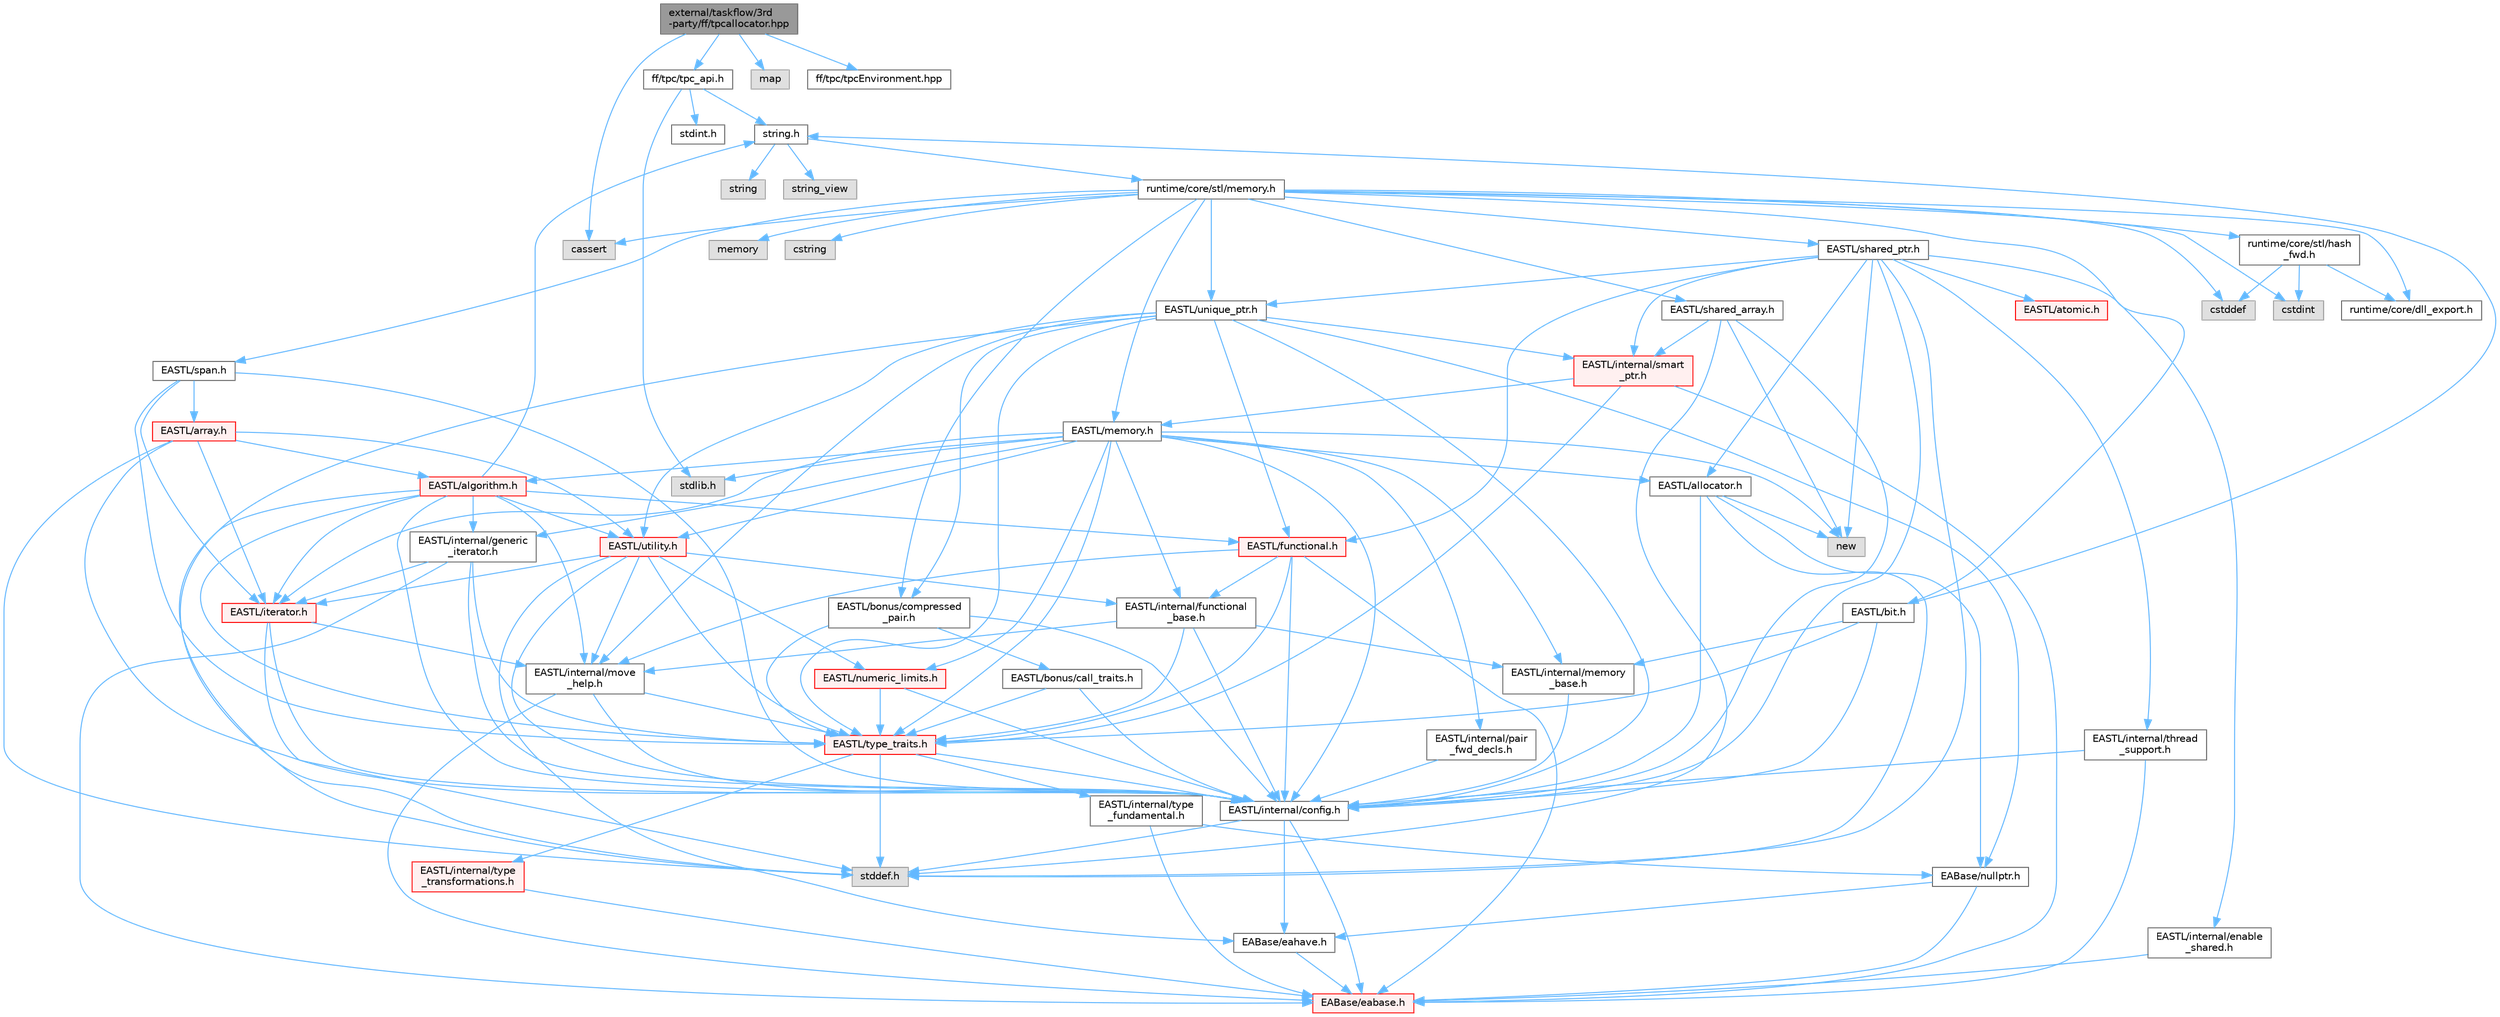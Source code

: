 digraph "external/taskflow/3rd-party/ff/tpcallocator.hpp"
{
 // LATEX_PDF_SIZE
  bgcolor="transparent";
  edge [fontname=Helvetica,fontsize=10,labelfontname=Helvetica,labelfontsize=10];
  node [fontname=Helvetica,fontsize=10,shape=box,height=0.2,width=0.4];
  Node1 [id="Node000001",label="external/taskflow/3rd\l-party/ff/tpcallocator.hpp",height=0.2,width=0.4,color="gray40", fillcolor="grey60", style="filled", fontcolor="black",tooltip=" "];
  Node1 -> Node2 [id="edge1_Node000001_Node000002",color="steelblue1",style="solid",tooltip=" "];
  Node2 [id="Node000002",label="cassert",height=0.2,width=0.4,color="grey60", fillcolor="#E0E0E0", style="filled",tooltip=" "];
  Node1 -> Node3 [id="edge2_Node000001_Node000003",color="steelblue1",style="solid",tooltip=" "];
  Node3 [id="Node000003",label="map",height=0.2,width=0.4,color="grey60", fillcolor="#E0E0E0", style="filled",tooltip=" "];
  Node1 -> Node4 [id="edge3_Node000001_Node000004",color="steelblue1",style="solid",tooltip=" "];
  Node4 [id="Node000004",label="ff/tpc/tpcEnvironment.hpp",height=0.2,width=0.4,color="grey40", fillcolor="white", style="filled",URL="$tpc_environment_8hpp.html",tooltip="This file includes the basic support for TPC platforms"];
  Node1 -> Node5 [id="edge4_Node000001_Node000005",color="steelblue1",style="solid",tooltip=" "];
  Node5 [id="Node000005",label="ff/tpc/tpc_api.h",height=0.2,width=0.4,color="grey40", fillcolor="white", style="filled",URL="$tpc__api_8h.html",tooltip="ThreadPoolComposer API for hardware threadpool integration. Low-level API to interface hardware accel..."];
  Node5 -> Node6 [id="edge5_Node000005_Node000006",color="steelblue1",style="solid",tooltip=" "];
  Node6 [id="Node000006",label="stdint.h",height=0.2,width=0.4,color="grey40", fillcolor="white", style="filled",URL="$stdint_8h.html",tooltip=" "];
  Node5 -> Node7 [id="edge6_Node000005_Node000007",color="steelblue1",style="solid",tooltip=" "];
  Node7 [id="Node000007",label="stdlib.h",height=0.2,width=0.4,color="grey60", fillcolor="#E0E0E0", style="filled",tooltip=" "];
  Node5 -> Node8 [id="edge7_Node000005_Node000008",color="steelblue1",style="solid",tooltip=" "];
  Node8 [id="Node000008",label="string.h",height=0.2,width=0.4,color="grey40", fillcolor="white", style="filled",URL="$string_8h.html",tooltip=" "];
  Node8 -> Node9 [id="edge8_Node000008_Node000009",color="steelblue1",style="solid",tooltip=" "];
  Node9 [id="Node000009",label="string",height=0.2,width=0.4,color="grey60", fillcolor="#E0E0E0", style="filled",tooltip=" "];
  Node8 -> Node10 [id="edge9_Node000008_Node000010",color="steelblue1",style="solid",tooltip=" "];
  Node10 [id="Node000010",label="string_view",height=0.2,width=0.4,color="grey60", fillcolor="#E0E0E0", style="filled",tooltip=" "];
  Node8 -> Node11 [id="edge10_Node000008_Node000011",color="steelblue1",style="solid",tooltip=" "];
  Node11 [id="Node000011",label="runtime/core/stl/memory.h",height=0.2,width=0.4,color="grey40", fillcolor="white", style="filled",URL="$runtime_2core_2stl_2memory_8h.html",tooltip=" "];
  Node11 -> Node12 [id="edge11_Node000011_Node000012",color="steelblue1",style="solid",tooltip=" "];
  Node12 [id="Node000012",label="cstddef",height=0.2,width=0.4,color="grey60", fillcolor="#E0E0E0", style="filled",tooltip=" "];
  Node11 -> Node13 [id="edge12_Node000011_Node000013",color="steelblue1",style="solid",tooltip=" "];
  Node13 [id="Node000013",label="cstdint",height=0.2,width=0.4,color="grey60", fillcolor="#E0E0E0", style="filled",tooltip=" "];
  Node11 -> Node2 [id="edge13_Node000011_Node000002",color="steelblue1",style="solid",tooltip=" "];
  Node11 -> Node14 [id="edge14_Node000011_Node000014",color="steelblue1",style="solid",tooltip=" "];
  Node14 [id="Node000014",label="memory",height=0.2,width=0.4,color="grey60", fillcolor="#E0E0E0", style="filled",tooltip=" "];
  Node11 -> Node15 [id="edge15_Node000011_Node000015",color="steelblue1",style="solid",tooltip=" "];
  Node15 [id="Node000015",label="cstring",height=0.2,width=0.4,color="grey60", fillcolor="#E0E0E0", style="filled",tooltip=" "];
  Node11 -> Node16 [id="edge16_Node000011_Node000016",color="steelblue1",style="solid",tooltip=" "];
  Node16 [id="Node000016",label="EASTL/bit.h",height=0.2,width=0.4,color="grey40", fillcolor="white", style="filled",URL="$bit_8h.html",tooltip=" "];
  Node16 -> Node17 [id="edge17_Node000016_Node000017",color="steelblue1",style="solid",tooltip=" "];
  Node17 [id="Node000017",label="EASTL/internal/config.h",height=0.2,width=0.4,color="grey40", fillcolor="white", style="filled",URL="$runtime_2_e_a_s_t_l_2include_2_e_a_s_t_l_2internal_2config_8h.html",tooltip=" "];
  Node17 -> Node18 [id="edge18_Node000017_Node000018",color="steelblue1",style="solid",tooltip=" "];
  Node18 [id="Node000018",label="EABase/eabase.h",height=0.2,width=0.4,color="red", fillcolor="#FFF0F0", style="filled",URL="$eabase_8h.html",tooltip=" "];
  Node17 -> Node24 [id="edge19_Node000017_Node000024",color="steelblue1",style="solid",tooltip=" "];
  Node24 [id="Node000024",label="EABase/eahave.h",height=0.2,width=0.4,color="grey40", fillcolor="white", style="filled",URL="$eahave_8h.html",tooltip=" "];
  Node24 -> Node18 [id="edge20_Node000024_Node000018",color="steelblue1",style="solid",tooltip=" "];
  Node17 -> Node25 [id="edge21_Node000017_Node000025",color="steelblue1",style="solid",tooltip=" "];
  Node25 [id="Node000025",label="stddef.h",height=0.2,width=0.4,color="grey60", fillcolor="#E0E0E0", style="filled",tooltip=" "];
  Node16 -> Node26 [id="edge22_Node000016_Node000026",color="steelblue1",style="solid",tooltip=" "];
  Node26 [id="Node000026",label="EASTL/internal/memory\l_base.h",height=0.2,width=0.4,color="grey40", fillcolor="white", style="filled",URL="$memory__base_8h.html",tooltip=" "];
  Node26 -> Node17 [id="edge23_Node000026_Node000017",color="steelblue1",style="solid",tooltip=" "];
  Node16 -> Node27 [id="edge24_Node000016_Node000027",color="steelblue1",style="solid",tooltip=" "];
  Node27 [id="Node000027",label="EASTL/type_traits.h",height=0.2,width=0.4,color="red", fillcolor="#FFF0F0", style="filled",URL="$_e_a_s_t_l_2include_2_e_a_s_t_l_2type__traits_8h.html",tooltip=" "];
  Node27 -> Node17 [id="edge25_Node000027_Node000017",color="steelblue1",style="solid",tooltip=" "];
  Node27 -> Node25 [id="edge26_Node000027_Node000025",color="steelblue1",style="solid",tooltip=" "];
  Node27 -> Node28 [id="edge27_Node000027_Node000028",color="steelblue1",style="solid",tooltip=" "];
  Node28 [id="Node000028",label="EASTL/internal/type\l_fundamental.h",height=0.2,width=0.4,color="grey40", fillcolor="white", style="filled",URL="$type__fundamental_8h.html",tooltip=" "];
  Node28 -> Node18 [id="edge28_Node000028_Node000018",color="steelblue1",style="solid",tooltip=" "];
  Node28 -> Node29 [id="edge29_Node000028_Node000029",color="steelblue1",style="solid",tooltip=" "];
  Node29 [id="Node000029",label="EABase/nullptr.h",height=0.2,width=0.4,color="grey40", fillcolor="white", style="filled",URL="$nullptr_8h.html",tooltip=" "];
  Node29 -> Node18 [id="edge30_Node000029_Node000018",color="steelblue1",style="solid",tooltip=" "];
  Node29 -> Node24 [id="edge31_Node000029_Node000024",color="steelblue1",style="solid",tooltip=" "];
  Node27 -> Node30 [id="edge32_Node000027_Node000030",color="steelblue1",style="solid",tooltip=" "];
  Node30 [id="Node000030",label="EASTL/internal/type\l_transformations.h",height=0.2,width=0.4,color="red", fillcolor="#FFF0F0", style="filled",URL="$type__transformations_8h.html",tooltip=" "];
  Node30 -> Node18 [id="edge33_Node000030_Node000018",color="steelblue1",style="solid",tooltip=" "];
  Node16 -> Node8 [id="edge34_Node000016_Node000008",color="steelblue1",style="solid",tooltip=" "];
  Node11 -> Node37 [id="edge35_Node000011_Node000037",color="steelblue1",style="solid",tooltip=" "];
  Node37 [id="Node000037",label="EASTL/memory.h",height=0.2,width=0.4,color="grey40", fillcolor="white", style="filled",URL="$runtime_2_e_a_s_t_l_2include_2_e_a_s_t_l_2memory_8h.html",tooltip=" "];
  Node37 -> Node17 [id="edge36_Node000037_Node000017",color="steelblue1",style="solid",tooltip=" "];
  Node37 -> Node26 [id="edge37_Node000037_Node000026",color="steelblue1",style="solid",tooltip=" "];
  Node37 -> Node38 [id="edge38_Node000037_Node000038",color="steelblue1",style="solid",tooltip=" "];
  Node38 [id="Node000038",label="EASTL/internal/generic\l_iterator.h",height=0.2,width=0.4,color="grey40", fillcolor="white", style="filled",URL="$generic__iterator_8h.html",tooltip=" "];
  Node38 -> Node18 [id="edge39_Node000038_Node000018",color="steelblue1",style="solid",tooltip=" "];
  Node38 -> Node17 [id="edge40_Node000038_Node000017",color="steelblue1",style="solid",tooltip=" "];
  Node38 -> Node39 [id="edge41_Node000038_Node000039",color="steelblue1",style="solid",tooltip=" "];
  Node39 [id="Node000039",label="EASTL/iterator.h",height=0.2,width=0.4,color="red", fillcolor="#FFF0F0", style="filled",URL="$_e_a_s_t_l_2include_2_e_a_s_t_l_2iterator_8h.html",tooltip=" "];
  Node39 -> Node17 [id="edge42_Node000039_Node000017",color="steelblue1",style="solid",tooltip=" "];
  Node39 -> Node40 [id="edge43_Node000039_Node000040",color="steelblue1",style="solid",tooltip=" "];
  Node40 [id="Node000040",label="EASTL/internal/move\l_help.h",height=0.2,width=0.4,color="grey40", fillcolor="white", style="filled",URL="$move__help_8h.html",tooltip=" "];
  Node40 -> Node18 [id="edge44_Node000040_Node000018",color="steelblue1",style="solid",tooltip=" "];
  Node40 -> Node17 [id="edge45_Node000040_Node000017",color="steelblue1",style="solid",tooltip=" "];
  Node40 -> Node27 [id="edge46_Node000040_Node000027",color="steelblue1",style="solid",tooltip=" "];
  Node39 -> Node25 [id="edge47_Node000039_Node000025",color="steelblue1",style="solid",tooltip=" "];
  Node38 -> Node27 [id="edge48_Node000038_Node000027",color="steelblue1",style="solid",tooltip=" "];
  Node37 -> Node42 [id="edge49_Node000037_Node000042",color="steelblue1",style="solid",tooltip=" "];
  Node42 [id="Node000042",label="EASTL/internal/pair\l_fwd_decls.h",height=0.2,width=0.4,color="grey40", fillcolor="white", style="filled",URL="$pair__fwd__decls_8h.html",tooltip=" "];
  Node42 -> Node17 [id="edge50_Node000042_Node000017",color="steelblue1",style="solid",tooltip=" "];
  Node37 -> Node43 [id="edge51_Node000037_Node000043",color="steelblue1",style="solid",tooltip=" "];
  Node43 [id="Node000043",label="EASTL/internal/functional\l_base.h",height=0.2,width=0.4,color="grey40", fillcolor="white", style="filled",URL="$functional__base_8h.html",tooltip=" "];
  Node43 -> Node17 [id="edge52_Node000043_Node000017",color="steelblue1",style="solid",tooltip=" "];
  Node43 -> Node26 [id="edge53_Node000043_Node000026",color="steelblue1",style="solid",tooltip=" "];
  Node43 -> Node40 [id="edge54_Node000043_Node000040",color="steelblue1",style="solid",tooltip=" "];
  Node43 -> Node27 [id="edge55_Node000043_Node000027",color="steelblue1",style="solid",tooltip=" "];
  Node37 -> Node44 [id="edge56_Node000037_Node000044",color="steelblue1",style="solid",tooltip=" "];
  Node44 [id="Node000044",label="EASTL/algorithm.h",height=0.2,width=0.4,color="red", fillcolor="#FFF0F0", style="filled",URL="$_e_a_s_t_l_2include_2_e_a_s_t_l_2algorithm_8h.html",tooltip=" "];
  Node44 -> Node17 [id="edge57_Node000044_Node000017",color="steelblue1",style="solid",tooltip=" "];
  Node44 -> Node27 [id="edge58_Node000044_Node000027",color="steelblue1",style="solid",tooltip=" "];
  Node44 -> Node40 [id="edge59_Node000044_Node000040",color="steelblue1",style="solid",tooltip=" "];
  Node44 -> Node39 [id="edge60_Node000044_Node000039",color="steelblue1",style="solid",tooltip=" "];
  Node44 -> Node47 [id="edge61_Node000044_Node000047",color="steelblue1",style="solid",tooltip=" "];
  Node47 [id="Node000047",label="EASTL/functional.h",height=0.2,width=0.4,color="red", fillcolor="#FFF0F0", style="filled",URL="$_e_a_s_t_l_2include_2_e_a_s_t_l_2functional_8h.html",tooltip=" "];
  Node47 -> Node18 [id="edge62_Node000047_Node000018",color="steelblue1",style="solid",tooltip=" "];
  Node47 -> Node17 [id="edge63_Node000047_Node000017",color="steelblue1",style="solid",tooltip=" "];
  Node47 -> Node40 [id="edge64_Node000047_Node000040",color="steelblue1",style="solid",tooltip=" "];
  Node47 -> Node27 [id="edge65_Node000047_Node000027",color="steelblue1",style="solid",tooltip=" "];
  Node47 -> Node43 [id="edge66_Node000047_Node000043",color="steelblue1",style="solid",tooltip=" "];
  Node44 -> Node54 [id="edge67_Node000044_Node000054",color="steelblue1",style="solid",tooltip=" "];
  Node54 [id="Node000054",label="EASTL/utility.h",height=0.2,width=0.4,color="red", fillcolor="#FFF0F0", style="filled",URL="$runtime_2_e_a_s_t_l_2include_2_e_a_s_t_l_2utility_8h.html",tooltip=" "];
  Node54 -> Node17 [id="edge68_Node000054_Node000017",color="steelblue1",style="solid",tooltip=" "];
  Node54 -> Node27 [id="edge69_Node000054_Node000027",color="steelblue1",style="solid",tooltip=" "];
  Node54 -> Node39 [id="edge70_Node000054_Node000039",color="steelblue1",style="solid",tooltip=" "];
  Node54 -> Node55 [id="edge71_Node000054_Node000055",color="steelblue1",style="solid",tooltip=" "];
  Node55 [id="Node000055",label="EASTL/numeric_limits.h",height=0.2,width=0.4,color="red", fillcolor="#FFF0F0", style="filled",URL="$numeric__limits_8h.html",tooltip=" "];
  Node55 -> Node17 [id="edge72_Node000055_Node000017",color="steelblue1",style="solid",tooltip=" "];
  Node55 -> Node27 [id="edge73_Node000055_Node000027",color="steelblue1",style="solid",tooltip=" "];
  Node54 -> Node43 [id="edge74_Node000054_Node000043",color="steelblue1",style="solid",tooltip=" "];
  Node54 -> Node40 [id="edge75_Node000054_Node000040",color="steelblue1",style="solid",tooltip=" "];
  Node54 -> Node24 [id="edge76_Node000054_Node000024",color="steelblue1",style="solid",tooltip=" "];
  Node44 -> Node38 [id="edge77_Node000044_Node000038",color="steelblue1",style="solid",tooltip=" "];
  Node44 -> Node25 [id="edge78_Node000044_Node000025",color="steelblue1",style="solid",tooltip=" "];
  Node44 -> Node8 [id="edge79_Node000044_Node000008",color="steelblue1",style="solid",tooltip=" "];
  Node37 -> Node27 [id="edge80_Node000037_Node000027",color="steelblue1",style="solid",tooltip=" "];
  Node37 -> Node51 [id="edge81_Node000037_Node000051",color="steelblue1",style="solid",tooltip=" "];
  Node51 [id="Node000051",label="EASTL/allocator.h",height=0.2,width=0.4,color="grey40", fillcolor="white", style="filled",URL="$runtime_2_e_a_s_t_l_2include_2_e_a_s_t_l_2allocator_8h.html",tooltip=" "];
  Node51 -> Node17 [id="edge82_Node000051_Node000017",color="steelblue1",style="solid",tooltip=" "];
  Node51 -> Node29 [id="edge83_Node000051_Node000029",color="steelblue1",style="solid",tooltip=" "];
  Node51 -> Node25 [id="edge84_Node000051_Node000025",color="steelblue1",style="solid",tooltip=" "];
  Node51 -> Node52 [id="edge85_Node000051_Node000052",color="steelblue1",style="solid",tooltip=" "];
  Node52 [id="Node000052",label="new",height=0.2,width=0.4,color="grey60", fillcolor="#E0E0E0", style="filled",tooltip=" "];
  Node37 -> Node39 [id="edge86_Node000037_Node000039",color="steelblue1",style="solid",tooltip=" "];
  Node37 -> Node54 [id="edge87_Node000037_Node000054",color="steelblue1",style="solid",tooltip=" "];
  Node37 -> Node55 [id="edge88_Node000037_Node000055",color="steelblue1",style="solid",tooltip=" "];
  Node37 -> Node7 [id="edge89_Node000037_Node000007",color="steelblue1",style="solid",tooltip=" "];
  Node37 -> Node52 [id="edge90_Node000037_Node000052",color="steelblue1",style="solid",tooltip=" "];
  Node11 -> Node64 [id="edge91_Node000011_Node000064",color="steelblue1",style="solid",tooltip=" "];
  Node64 [id="Node000064",label="EASTL/shared_array.h",height=0.2,width=0.4,color="grey40", fillcolor="white", style="filled",URL="$shared__array_8h.html",tooltip=" "];
  Node64 -> Node17 [id="edge92_Node000064_Node000017",color="steelblue1",style="solid",tooltip=" "];
  Node64 -> Node65 [id="edge93_Node000064_Node000065",color="steelblue1",style="solid",tooltip=" "];
  Node65 [id="Node000065",label="EASTL/internal/smart\l_ptr.h",height=0.2,width=0.4,color="red", fillcolor="#FFF0F0", style="filled",URL="$smart__ptr_8h.html",tooltip=" "];
  Node65 -> Node18 [id="edge94_Node000065_Node000018",color="steelblue1",style="solid",tooltip=" "];
  Node65 -> Node37 [id="edge95_Node000065_Node000037",color="steelblue1",style="solid",tooltip=" "];
  Node65 -> Node27 [id="edge96_Node000065_Node000027",color="steelblue1",style="solid",tooltip=" "];
  Node64 -> Node52 [id="edge97_Node000064_Node000052",color="steelblue1",style="solid",tooltip=" "];
  Node64 -> Node25 [id="edge98_Node000064_Node000025",color="steelblue1",style="solid",tooltip=" "];
  Node11 -> Node67 [id="edge99_Node000011_Node000067",color="steelblue1",style="solid",tooltip=" "];
  Node67 [id="Node000067",label="EASTL/unique_ptr.h",height=0.2,width=0.4,color="grey40", fillcolor="white", style="filled",URL="$unique__ptr_8h.html",tooltip=" "];
  Node67 -> Node29 [id="edge100_Node000067_Node000029",color="steelblue1",style="solid",tooltip=" "];
  Node67 -> Node68 [id="edge101_Node000067_Node000068",color="steelblue1",style="solid",tooltip=" "];
  Node68 [id="Node000068",label="EASTL/bonus/compressed\l_pair.h",height=0.2,width=0.4,color="grey40", fillcolor="white", style="filled",URL="$compressed__pair_8h.html",tooltip=" "];
  Node68 -> Node17 [id="edge102_Node000068_Node000017",color="steelblue1",style="solid",tooltip=" "];
  Node68 -> Node27 [id="edge103_Node000068_Node000027",color="steelblue1",style="solid",tooltip=" "];
  Node68 -> Node69 [id="edge104_Node000068_Node000069",color="steelblue1",style="solid",tooltip=" "];
  Node69 [id="Node000069",label="EASTL/bonus/call_traits.h",height=0.2,width=0.4,color="grey40", fillcolor="white", style="filled",URL="$call__traits_8h.html",tooltip=" "];
  Node69 -> Node17 [id="edge105_Node000069_Node000017",color="steelblue1",style="solid",tooltip=" "];
  Node69 -> Node27 [id="edge106_Node000069_Node000027",color="steelblue1",style="solid",tooltip=" "];
  Node67 -> Node47 [id="edge107_Node000067_Node000047",color="steelblue1",style="solid",tooltip=" "];
  Node67 -> Node17 [id="edge108_Node000067_Node000017",color="steelblue1",style="solid",tooltip=" "];
  Node67 -> Node40 [id="edge109_Node000067_Node000040",color="steelblue1",style="solid",tooltip=" "];
  Node67 -> Node65 [id="edge110_Node000067_Node000065",color="steelblue1",style="solid",tooltip=" "];
  Node67 -> Node27 [id="edge111_Node000067_Node000027",color="steelblue1",style="solid",tooltip=" "];
  Node67 -> Node54 [id="edge112_Node000067_Node000054",color="steelblue1",style="solid",tooltip=" "];
  Node67 -> Node25 [id="edge113_Node000067_Node000025",color="steelblue1",style="solid",tooltip=" "];
  Node11 -> Node70 [id="edge114_Node000011_Node000070",color="steelblue1",style="solid",tooltip=" "];
  Node70 [id="Node000070",label="EASTL/shared_ptr.h",height=0.2,width=0.4,color="grey40", fillcolor="white", style="filled",URL="$shared__ptr_8h.html",tooltip=" "];
  Node70 -> Node17 [id="edge115_Node000070_Node000017",color="steelblue1",style="solid",tooltip=" "];
  Node70 -> Node65 [id="edge116_Node000070_Node000065",color="steelblue1",style="solid",tooltip=" "];
  Node70 -> Node71 [id="edge117_Node000070_Node000071",color="steelblue1",style="solid",tooltip=" "];
  Node71 [id="Node000071",label="EASTL/internal/thread\l_support.h",height=0.2,width=0.4,color="grey40", fillcolor="white", style="filled",URL="$thread__support_8h.html",tooltip=" "];
  Node71 -> Node18 [id="edge118_Node000071_Node000018",color="steelblue1",style="solid",tooltip=" "];
  Node71 -> Node17 [id="edge119_Node000071_Node000017",color="steelblue1",style="solid",tooltip=" "];
  Node70 -> Node67 [id="edge120_Node000070_Node000067",color="steelblue1",style="solid",tooltip=" "];
  Node70 -> Node47 [id="edge121_Node000070_Node000047",color="steelblue1",style="solid",tooltip=" "];
  Node70 -> Node51 [id="edge122_Node000070_Node000051",color="steelblue1",style="solid",tooltip=" "];
  Node70 -> Node72 [id="edge123_Node000070_Node000072",color="steelblue1",style="solid",tooltip=" "];
  Node72 [id="Node000072",label="EASTL/atomic.h",height=0.2,width=0.4,color="red", fillcolor="#FFF0F0", style="filled",URL="$runtime_2_e_a_s_t_l_2include_2_e_a_s_t_l_2atomic_8h.html",tooltip=" "];
  Node70 -> Node52 [id="edge124_Node000070_Node000052",color="steelblue1",style="solid",tooltip=" "];
  Node70 -> Node25 [id="edge125_Node000070_Node000025",color="steelblue1",style="solid",tooltip=" "];
  Node70 -> Node149 [id="edge126_Node000070_Node000149",color="steelblue1",style="solid",tooltip=" "];
  Node149 [id="Node000149",label="EASTL/internal/enable\l_shared.h",height=0.2,width=0.4,color="grey40", fillcolor="white", style="filled",URL="$enable__shared_8h.html",tooltip=" "];
  Node149 -> Node18 [id="edge127_Node000149_Node000018",color="steelblue1",style="solid",tooltip=" "];
  Node11 -> Node150 [id="edge128_Node000011_Node000150",color="steelblue1",style="solid",tooltip=" "];
  Node150 [id="Node000150",label="EASTL/span.h",height=0.2,width=0.4,color="grey40", fillcolor="white", style="filled",URL="$span_8h.html",tooltip=" "];
  Node150 -> Node17 [id="edge129_Node000150_Node000017",color="steelblue1",style="solid",tooltip=" "];
  Node150 -> Node27 [id="edge130_Node000150_Node000027",color="steelblue1",style="solid",tooltip=" "];
  Node150 -> Node39 [id="edge131_Node000150_Node000039",color="steelblue1",style="solid",tooltip=" "];
  Node150 -> Node151 [id="edge132_Node000150_Node000151",color="steelblue1",style="solid",tooltip=" "];
  Node151 [id="Node000151",label="EASTL/array.h",height=0.2,width=0.4,color="red", fillcolor="#FFF0F0", style="filled",URL="$runtime_2_e_a_s_t_l_2include_2_e_a_s_t_l_2array_8h.html",tooltip=" "];
  Node151 -> Node17 [id="edge133_Node000151_Node000017",color="steelblue1",style="solid",tooltip=" "];
  Node151 -> Node39 [id="edge134_Node000151_Node000039",color="steelblue1",style="solid",tooltip=" "];
  Node151 -> Node44 [id="edge135_Node000151_Node000044",color="steelblue1",style="solid",tooltip=" "];
  Node151 -> Node54 [id="edge136_Node000151_Node000054",color="steelblue1",style="solid",tooltip=" "];
  Node151 -> Node25 [id="edge137_Node000151_Node000025",color="steelblue1",style="solid",tooltip=" "];
  Node11 -> Node68 [id="edge138_Node000011_Node000068",color="steelblue1",style="solid",tooltip=" "];
  Node11 -> Node153 [id="edge139_Node000011_Node000153",color="steelblue1",style="solid",tooltip=" "];
  Node153 [id="Node000153",label="runtime/core/dll_export.h",height=0.2,width=0.4,color="grey40", fillcolor="white", style="filled",URL="$dll__export_8h.html",tooltip=" "];
  Node11 -> Node154 [id="edge140_Node000011_Node000154",color="steelblue1",style="solid",tooltip=" "];
  Node154 [id="Node000154",label="runtime/core/stl/hash\l_fwd.h",height=0.2,width=0.4,color="grey40", fillcolor="white", style="filled",URL="$hash__fwd_8h.html",tooltip=" "];
  Node154 -> Node12 [id="edge141_Node000154_Node000012",color="steelblue1",style="solid",tooltip=" "];
  Node154 -> Node13 [id="edge142_Node000154_Node000013",color="steelblue1",style="solid",tooltip=" "];
  Node154 -> Node153 [id="edge143_Node000154_Node000153",color="steelblue1",style="solid",tooltip=" "];
}
